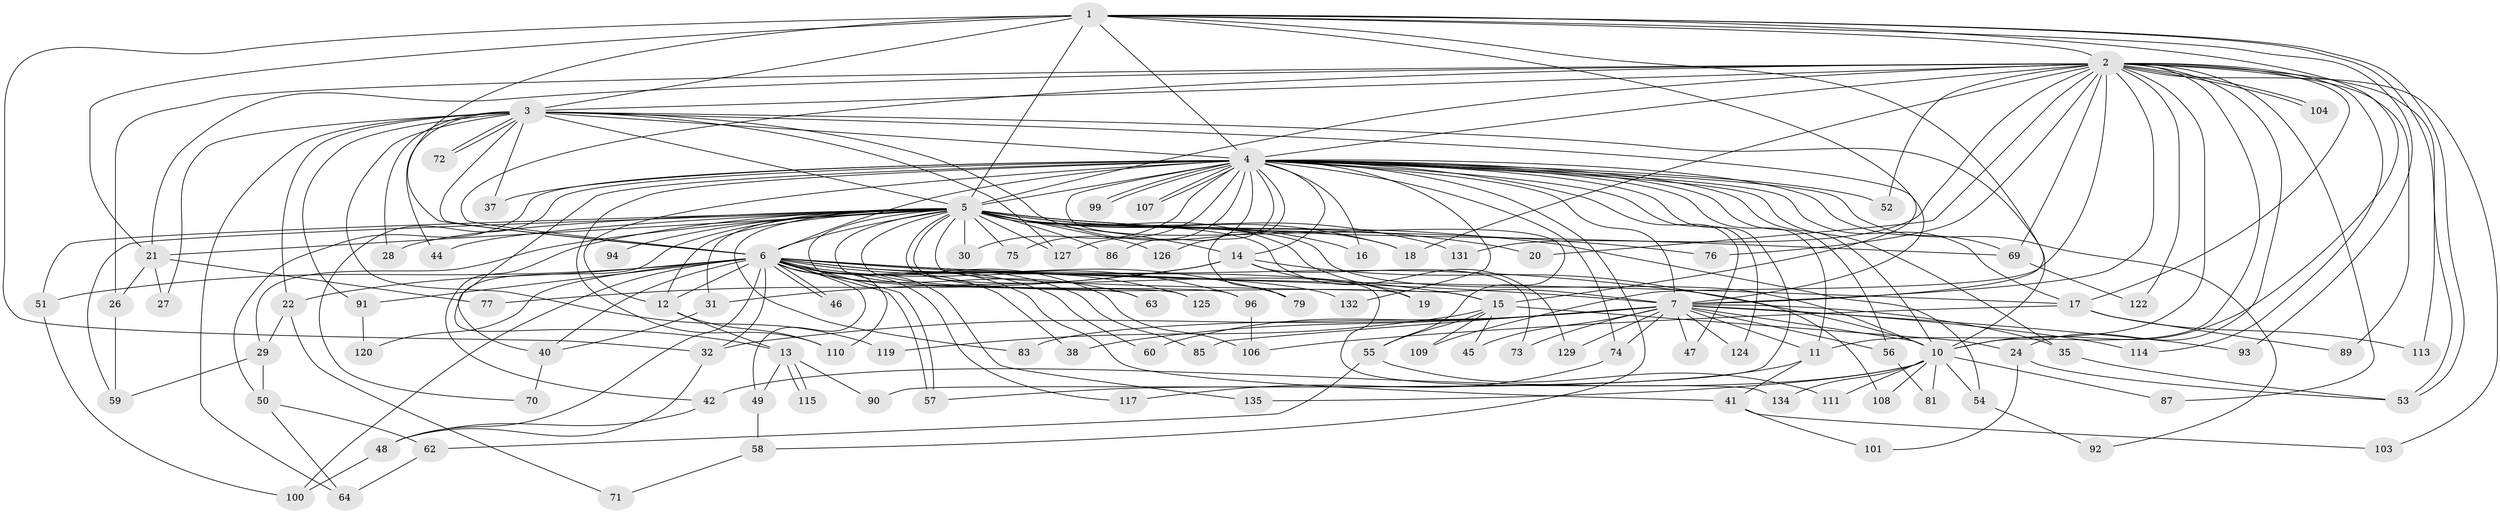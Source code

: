 // original degree distribution, {15: 0.007407407407407408, 30: 0.007407407407407408, 19: 0.007407407407407408, 28: 0.007407407407407408, 26: 0.007407407407407408, 37: 0.007407407407407408, 27: 0.014814814814814815, 25: 0.007407407407407408, 17: 0.007407407407407408, 5: 0.037037037037037035, 6: 0.022222222222222223, 7: 0.014814814814814815, 2: 0.5481481481481482, 3: 0.2222222222222222, 4: 0.08148148148148149}
// Generated by graph-tools (version 1.1) at 2025/11/02/27/25 16:11:04]
// undirected, 103 vertices, 236 edges
graph export_dot {
graph [start="1"]
  node [color=gray90,style=filled];
  1 [super="+78"];
  2 [super="+65"];
  3 [super="+25"];
  4 [super="+8"];
  5 [super="+9"];
  6 [super="+68"];
  7 [super="+36"];
  10 [super="+67"];
  11 [super="+34"];
  12 [super="+66"];
  13 [super="+23"];
  14 [super="+97"];
  15 [super="+33"];
  16;
  17 [super="+98"];
  18 [super="+133"];
  19;
  20;
  21 [super="+39"];
  22;
  24 [super="+61"];
  26;
  27;
  28;
  29;
  30;
  31;
  32 [super="+43"];
  35;
  37;
  38;
  40;
  41;
  42;
  44;
  45;
  46;
  47;
  48 [super="+80"];
  49;
  50 [super="+88"];
  51;
  52;
  53 [super="+82"];
  54;
  55;
  56;
  57 [super="+130"];
  58;
  59 [super="+123"];
  60;
  62 [super="+118"];
  63;
  64 [super="+84"];
  69 [super="+102"];
  70;
  71;
  72;
  73;
  74;
  75;
  76 [super="+95"];
  77;
  79;
  81;
  83;
  85;
  86;
  87;
  89;
  90;
  91 [super="+105"];
  92;
  93;
  94;
  96;
  99;
  100 [super="+116"];
  101;
  103;
  104;
  106 [super="+112"];
  107;
  108;
  109;
  110 [super="+121"];
  111;
  113;
  114;
  115;
  117;
  119;
  120;
  122;
  124;
  125;
  126;
  127 [super="+128"];
  129;
  131;
  132;
  134;
  135;
  1 -- 2;
  1 -- 3;
  1 -- 4 [weight=2];
  1 -- 5 [weight=2];
  1 -- 6;
  1 -- 7;
  1 -- 10;
  1 -- 15;
  1 -- 53;
  1 -- 53;
  1 -- 93;
  1 -- 21;
  1 -- 32;
  2 -- 3;
  2 -- 4 [weight=2];
  2 -- 5 [weight=2];
  2 -- 6;
  2 -- 7;
  2 -- 10;
  2 -- 11;
  2 -- 17;
  2 -- 20;
  2 -- 21 [weight=2];
  2 -- 24;
  2 -- 26;
  2 -- 52;
  2 -- 69;
  2 -- 76 [weight=2];
  2 -- 87;
  2 -- 103;
  2 -- 104;
  2 -- 104;
  2 -- 109;
  2 -- 122;
  2 -- 131;
  2 -- 89;
  2 -- 114;
  2 -- 113;
  2 -- 18;
  3 -- 4 [weight=2];
  3 -- 5 [weight=2];
  3 -- 6;
  3 -- 7 [weight=2];
  3 -- 10;
  3 -- 18;
  3 -- 22;
  3 -- 27;
  3 -- 37;
  3 -- 44;
  3 -- 72;
  3 -- 72;
  3 -- 119;
  3 -- 64 [weight=2];
  3 -- 91;
  3 -- 28;
  3 -- 127;
  4 -- 5 [weight=4];
  4 -- 6 [weight=2];
  4 -- 7 [weight=2];
  4 -- 10 [weight=3];
  4 -- 11;
  4 -- 12;
  4 -- 16;
  4 -- 30;
  4 -- 47;
  4 -- 50 [weight=2];
  4 -- 52;
  4 -- 56;
  4 -- 70;
  4 -- 92;
  4 -- 99;
  4 -- 99;
  4 -- 107;
  4 -- 107;
  4 -- 110;
  4 -- 127;
  4 -- 132;
  4 -- 74;
  4 -- 75;
  4 -- 13;
  4 -- 79;
  4 -- 17;
  4 -- 86;
  4 -- 90;
  4 -- 35;
  4 -- 37;
  4 -- 55;
  4 -- 58;
  4 -- 124;
  4 -- 126;
  4 -- 14;
  4 -- 69;
  5 -- 6 [weight=2];
  5 -- 7 [weight=3];
  5 -- 10 [weight=2];
  5 -- 16;
  5 -- 21;
  5 -- 28;
  5 -- 30;
  5 -- 31;
  5 -- 40;
  5 -- 42;
  5 -- 51;
  5 -- 63;
  5 -- 86;
  5 -- 94 [weight=2];
  5 -- 125;
  5 -- 127;
  5 -- 129;
  5 -- 134;
  5 -- 15;
  5 -- 131;
  5 -- 69;
  5 -- 75;
  5 -- 12;
  5 -- 76;
  5 -- 14;
  5 -- 18;
  5 -- 19;
  5 -- 20;
  5 -- 83;
  5 -- 29;
  5 -- 96;
  5 -- 44;
  5 -- 54;
  5 -- 59;
  5 -- 126;
  6 -- 7;
  6 -- 10;
  6 -- 15;
  6 -- 22;
  6 -- 32;
  6 -- 38;
  6 -- 41;
  6 -- 46;
  6 -- 46;
  6 -- 49;
  6 -- 51;
  6 -- 57;
  6 -- 57;
  6 -- 60;
  6 -- 63;
  6 -- 85;
  6 -- 91 [weight=2];
  6 -- 96;
  6 -- 100;
  6 -- 106;
  6 -- 110;
  6 -- 117;
  6 -- 120;
  6 -- 125;
  6 -- 135;
  6 -- 40;
  6 -- 132;
  6 -- 79;
  6 -- 48;
  6 -- 17;
  6 -- 12;
  7 -- 10;
  7 -- 32;
  7 -- 35;
  7 -- 38;
  7 -- 45;
  7 -- 47;
  7 -- 56;
  7 -- 60;
  7 -- 73;
  7 -- 74;
  7 -- 83;
  7 -- 85;
  7 -- 93;
  7 -- 114;
  7 -- 124;
  7 -- 129;
  7 -- 11;
  10 -- 42;
  10 -- 54;
  10 -- 81;
  10 -- 87;
  10 -- 108;
  10 -- 134;
  10 -- 135;
  10 -- 111;
  11 -- 41;
  11 -- 57;
  12 -- 110;
  12 -- 13;
  13 -- 90;
  13 -- 115;
  13 -- 115;
  13 -- 49;
  14 -- 19;
  14 -- 31;
  14 -- 73;
  14 -- 77;
  14 -- 108;
  15 -- 24;
  15 -- 55;
  15 -- 109;
  15 -- 119;
  15 -- 45;
  17 -- 89;
  17 -- 113;
  17 -- 106;
  21 -- 26;
  21 -- 27;
  21 -- 77;
  22 -- 29;
  22 -- 71;
  24 -- 101;
  24 -- 53;
  26 -- 59;
  29 -- 50;
  29 -- 59;
  31 -- 40;
  32 -- 48;
  35 -- 53;
  40 -- 70;
  41 -- 101;
  41 -- 103;
  42 -- 48;
  48 -- 100;
  49 -- 58;
  50 -- 62;
  50 -- 64;
  51 -- 100;
  54 -- 92;
  55 -- 62;
  55 -- 111;
  56 -- 81;
  58 -- 71;
  62 -- 64;
  69 -- 122;
  74 -- 117;
  91 -- 120;
  96 -- 106;
}
